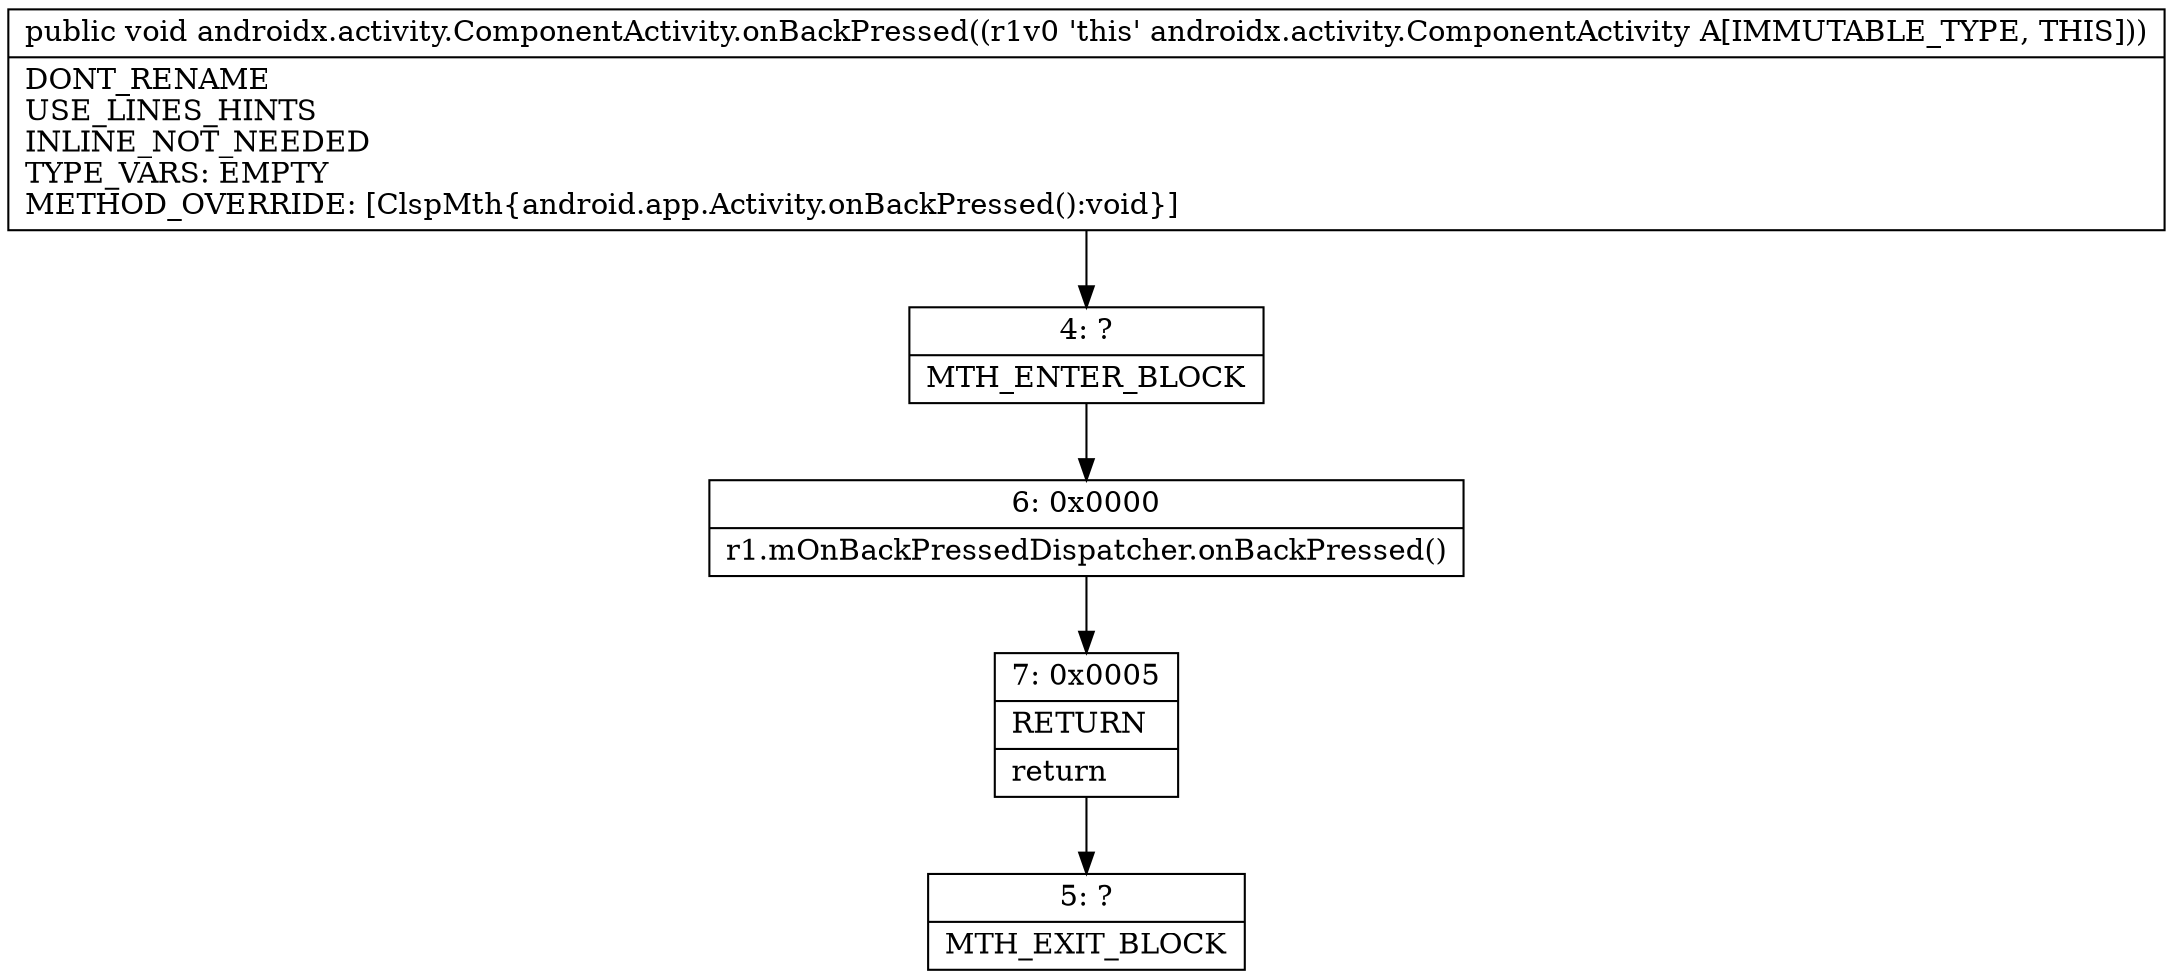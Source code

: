 digraph "CFG forandroidx.activity.ComponentActivity.onBackPressed()V" {
Node_4 [shape=record,label="{4\:\ ?|MTH_ENTER_BLOCK\l}"];
Node_6 [shape=record,label="{6\:\ 0x0000|r1.mOnBackPressedDispatcher.onBackPressed()\l}"];
Node_7 [shape=record,label="{7\:\ 0x0005|RETURN\l|return\l}"];
Node_5 [shape=record,label="{5\:\ ?|MTH_EXIT_BLOCK\l}"];
MethodNode[shape=record,label="{public void androidx.activity.ComponentActivity.onBackPressed((r1v0 'this' androidx.activity.ComponentActivity A[IMMUTABLE_TYPE, THIS]))  | DONT_RENAME\lUSE_LINES_HINTS\lINLINE_NOT_NEEDED\lTYPE_VARS: EMPTY\lMETHOD_OVERRIDE: [ClspMth\{android.app.Activity.onBackPressed():void\}]\l}"];
MethodNode -> Node_4;Node_4 -> Node_6;
Node_6 -> Node_7;
Node_7 -> Node_5;
}

